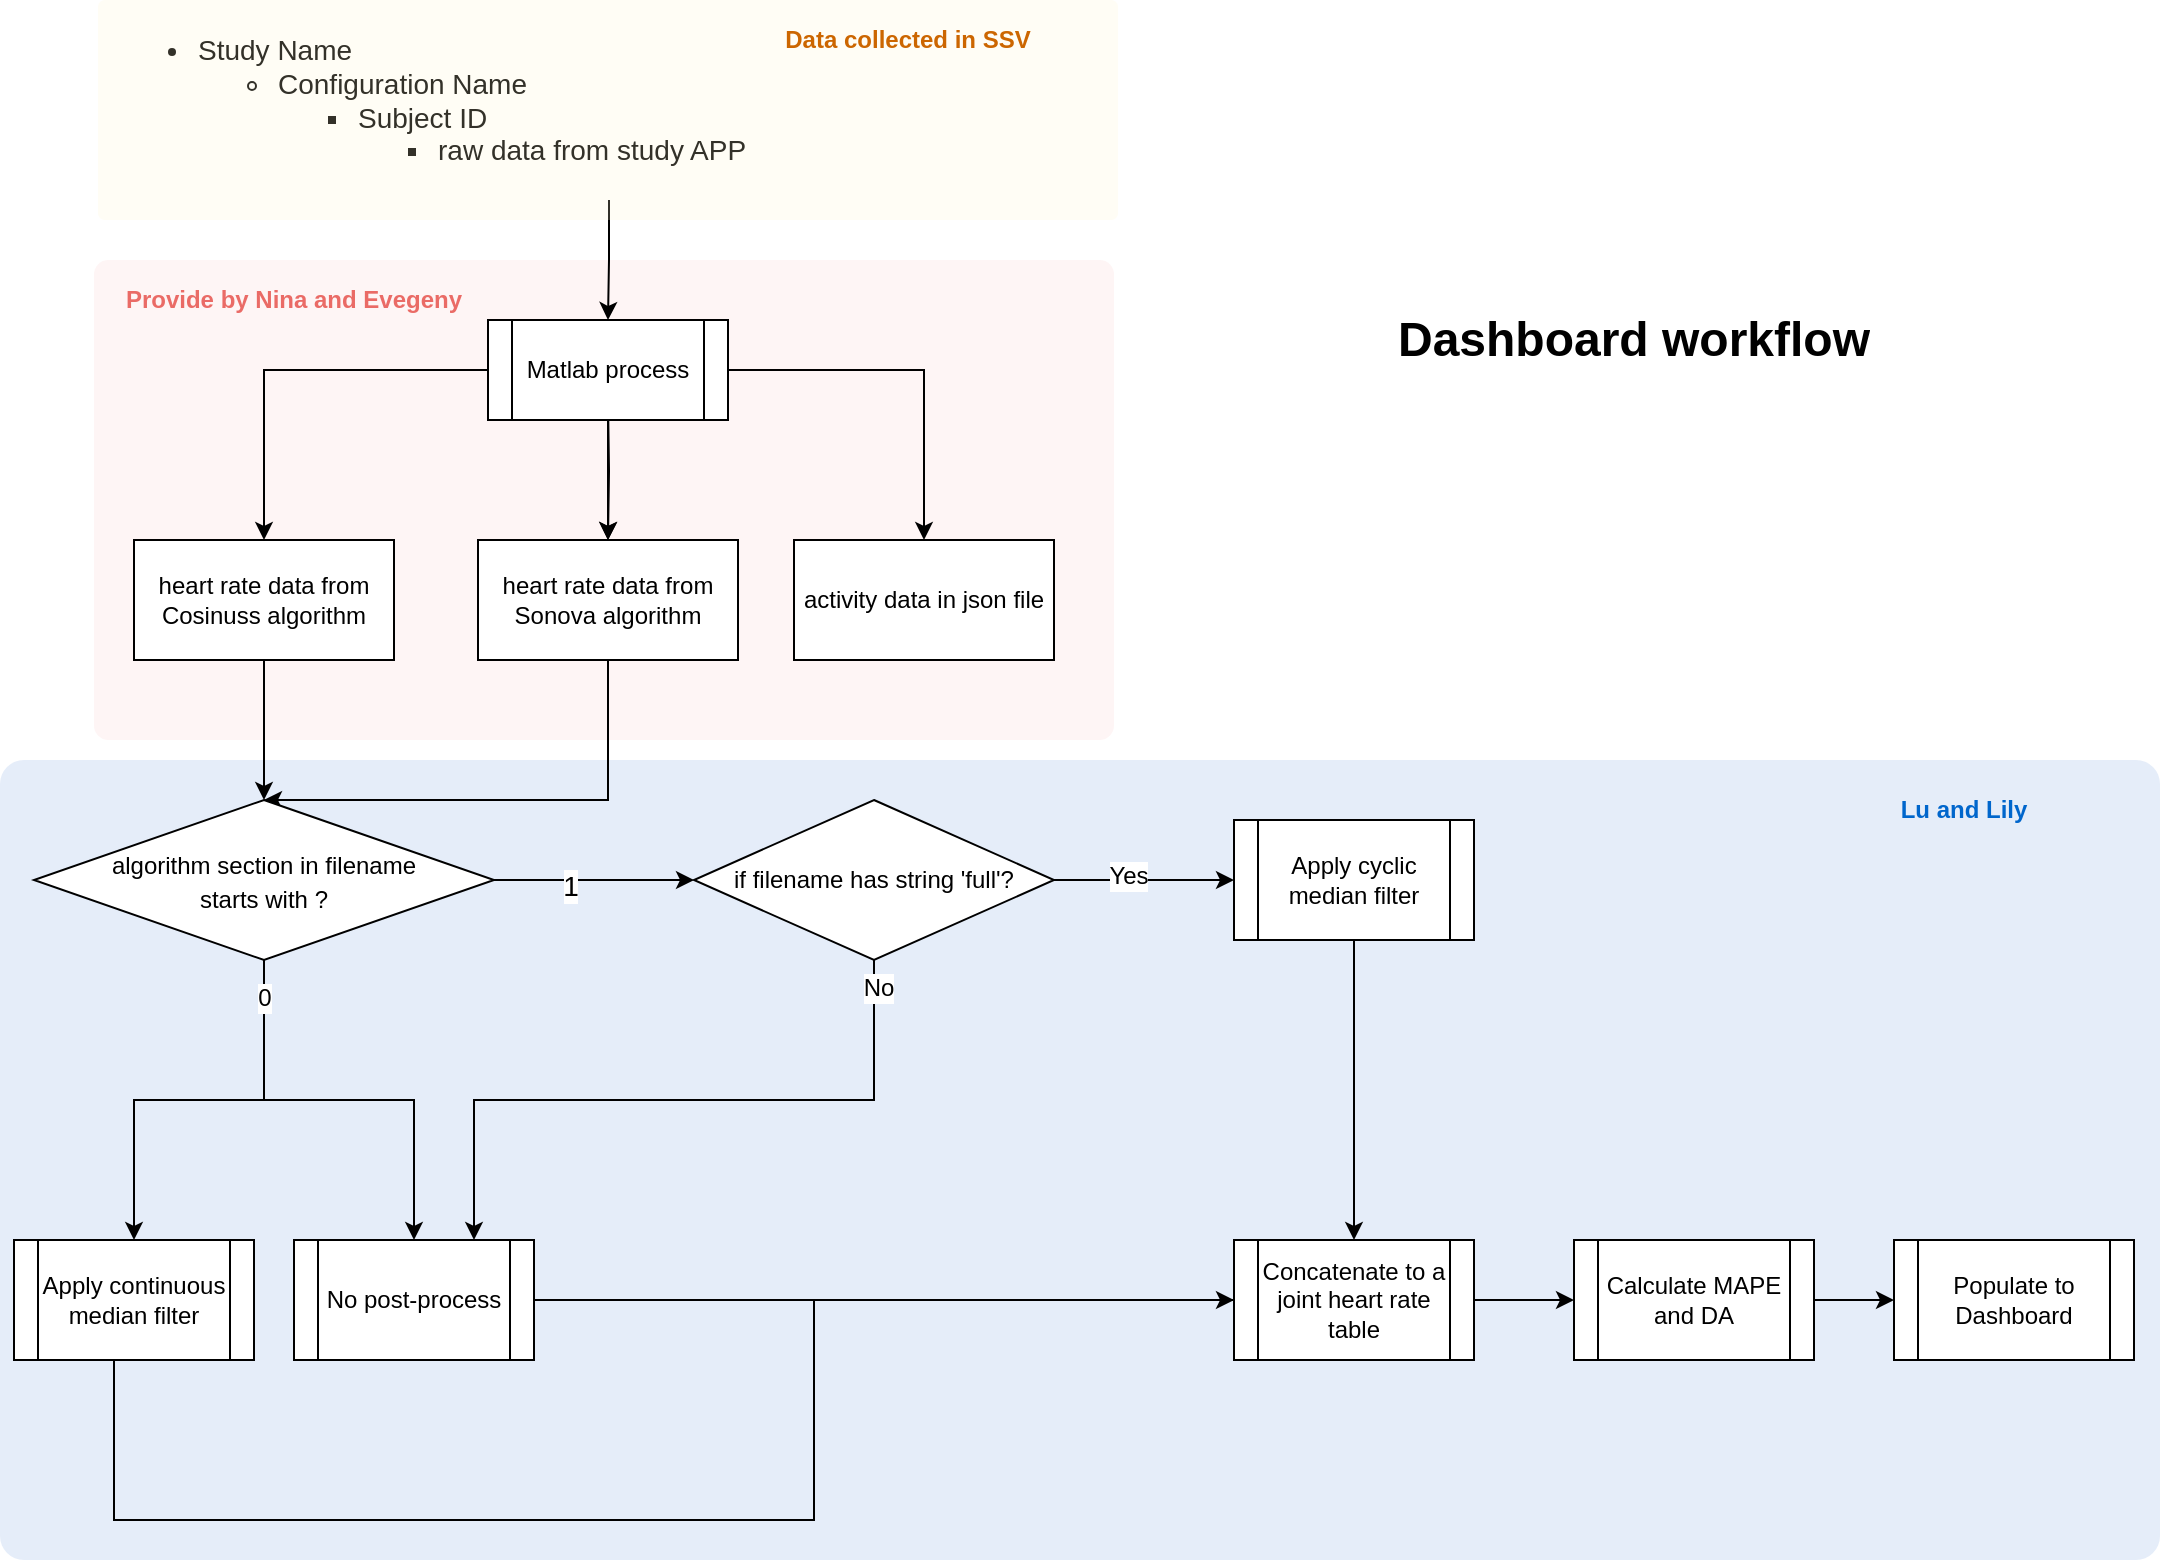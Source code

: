 <mxfile version="14.6.13" type="github">
  <diagram id="KIOIq3B1tjwC8RdAzctb" name="Page-1">
    <mxGraphModel dx="1422" dy="762" grid="1" gridSize="10" guides="1" tooltips="1" connect="1" arrows="1" fold="1" page="1" pageScale="1" pageWidth="1100" pageHeight="850" math="0" shadow="0">
      <root>
        <mxCell id="0" />
        <mxCell id="1" parent="0" />
        <mxCell id="7mfvnDVQpdmoXQ0QLcxs-109" value="" style="rounded=1;whiteSpace=wrap;html=1;fontSize=12;align=left;fillColor=#f8cecc;fillOpacity=20;labelPosition=left;verticalLabelPosition=top;verticalAlign=bottom;arcSize=3;strokeColor=none;" vertex="1" parent="1">
          <mxGeometry x="50" y="160" width="510" height="240" as="geometry" />
        </mxCell>
        <mxCell id="7mfvnDVQpdmoXQ0QLcxs-114" value="" style="rounded=1;whiteSpace=wrap;html=1;fontSize=12;align=left;fillOpacity=20;labelPosition=left;verticalLabelPosition=top;verticalAlign=bottom;arcSize=3;fillColor=#7EA6E0;strokeColor=none;" vertex="1" parent="1">
          <mxGeometry x="3" y="410" width="1080" height="400" as="geometry" />
        </mxCell>
        <mxCell id="7mfvnDVQpdmoXQ0QLcxs-40" style="edgeStyle=orthogonalEdgeStyle;rounded=0;orthogonalLoop=1;jettySize=auto;html=1;exitX=0.75;exitY=1;exitDx=0;exitDy=0;fontSize=14;endArrow=classic;endFill=1;strokeColor=#000000;entryX=0.5;entryY=0;entryDx=0;entryDy=0;" edge="1" parent="1" source="7mfvnDVQpdmoXQ0QLcxs-21" target="7mfvnDVQpdmoXQ0QLcxs-62">
          <mxGeometry relative="1" as="geometry">
            <mxPoint x="307" y="190" as="targetPoint" />
          </mxGeometry>
        </mxCell>
        <mxCell id="7mfvnDVQpdmoXQ0QLcxs-21" value="&lt;ul style=&quot;font-size: 14px;&quot;&gt;&lt;li style=&quot;font-size: 14px;&quot;&gt;&lt;span style=&quot;font-size: 14px;&quot;&gt;Study Name&lt;/span&gt;&lt;/li&gt;&lt;ul style=&quot;font-size: 14px;&quot;&gt;&lt;li style=&quot;font-size: 14px;&quot;&gt;Configuration Name&lt;/li&gt;&lt;ul style=&quot;font-size: 14px;&quot;&gt;&lt;li style=&quot;font-size: 14px;&quot;&gt;Subject ID&lt;/li&gt;&lt;ul style=&quot;font-size: 14px;&quot;&gt;&lt;li style=&quot;font-size: 14px;&quot;&gt;raw data from study APP&lt;/li&gt;&lt;/ul&gt;&lt;/ul&gt;&lt;/ul&gt;&lt;/ul&gt;" style="text;html=1;strokeColor=none;fillColor=none;align=left;verticalAlign=middle;whiteSpace=wrap;rounded=0;fontSize=14;" vertex="1" parent="1">
          <mxGeometry x="60" y="30" width="330" height="100" as="geometry" />
        </mxCell>
        <mxCell id="7mfvnDVQpdmoXQ0QLcxs-50" value="" style="edgeStyle=orthogonalEdgeStyle;rounded=0;orthogonalLoop=1;jettySize=auto;html=1;fontSize=14;endArrow=classic;endFill=1;strokeColor=#000000;" edge="1" parent="1" source="7mfvnDVQpdmoXQ0QLcxs-29" target="7mfvnDVQpdmoXQ0QLcxs-49">
          <mxGeometry relative="1" as="geometry" />
        </mxCell>
        <mxCell id="7mfvnDVQpdmoXQ0QLcxs-29" value="&lt;font style=&quot;font-size: 12px;&quot;&gt;heart rate data from Cosinuss algorithm&lt;/font&gt;" style="rounded=0;whiteSpace=wrap;html=1;fontSize=12;align=center;" vertex="1" parent="1">
          <mxGeometry x="70" y="300" width="130" height="60" as="geometry" />
        </mxCell>
        <mxCell id="7mfvnDVQpdmoXQ0QLcxs-41" style="edgeStyle=orthogonalEdgeStyle;rounded=0;orthogonalLoop=1;jettySize=auto;html=1;entryX=0.5;entryY=0;entryDx=0;entryDy=0;fontSize=14;endArrow=classic;endFill=1;strokeColor=#000000;" edge="1" parent="1" source="7mfvnDVQpdmoXQ0QLcxs-62" target="7mfvnDVQpdmoXQ0QLcxs-29">
          <mxGeometry relative="1" as="geometry">
            <mxPoint x="247" y="210" as="sourcePoint" />
          </mxGeometry>
        </mxCell>
        <mxCell id="7mfvnDVQpdmoXQ0QLcxs-44" style="edgeStyle=orthogonalEdgeStyle;rounded=0;orthogonalLoop=1;jettySize=auto;html=1;fontSize=14;endArrow=classic;endFill=1;strokeColor=#000000;" edge="1" parent="1" target="7mfvnDVQpdmoXQ0QLcxs-43">
          <mxGeometry relative="1" as="geometry">
            <mxPoint x="307" y="230" as="sourcePoint" />
          </mxGeometry>
        </mxCell>
        <mxCell id="7mfvnDVQpdmoXQ0QLcxs-46" style="edgeStyle=orthogonalEdgeStyle;rounded=0;orthogonalLoop=1;jettySize=auto;html=1;entryX=0.5;entryY=0;entryDx=0;entryDy=0;fontSize=14;endArrow=classic;endFill=1;strokeColor=#000000;" edge="1" parent="1" source="7mfvnDVQpdmoXQ0QLcxs-62" target="7mfvnDVQpdmoXQ0QLcxs-45">
          <mxGeometry relative="1" as="geometry">
            <mxPoint x="367" y="210" as="sourcePoint" />
          </mxGeometry>
        </mxCell>
        <mxCell id="7mfvnDVQpdmoXQ0QLcxs-57" value="" style="edgeStyle=orthogonalEdgeStyle;rounded=0;orthogonalLoop=1;jettySize=auto;html=1;fontSize=14;endArrow=classic;endFill=1;strokeColor=#000000;entryX=0.5;entryY=0;entryDx=0;entryDy=0;" edge="1" parent="1" source="7mfvnDVQpdmoXQ0QLcxs-43" target="7mfvnDVQpdmoXQ0QLcxs-49">
          <mxGeometry relative="1" as="geometry">
            <Array as="points">
              <mxPoint x="307" y="430" />
            </Array>
          </mxGeometry>
        </mxCell>
        <mxCell id="7mfvnDVQpdmoXQ0QLcxs-43" value="&lt;font style=&quot;font-size: 12px;&quot;&gt;heart rate data from Sonova algorithm&lt;br style=&quot;font-size: 12px;&quot;&gt;&lt;/font&gt;" style="rounded=0;whiteSpace=wrap;html=1;fontSize=12;align=center;" vertex="1" parent="1">
          <mxGeometry x="242" y="300" width="130" height="60" as="geometry" />
        </mxCell>
        <mxCell id="7mfvnDVQpdmoXQ0QLcxs-45" value="&lt;span style=&quot;font-size: 12px;&quot;&gt;activity data in json file&lt;/span&gt;" style="rounded=0;whiteSpace=wrap;html=1;fontSize=12;align=center;" vertex="1" parent="1">
          <mxGeometry x="400" y="300" width="130" height="60" as="geometry" />
        </mxCell>
        <mxCell id="7mfvnDVQpdmoXQ0QLcxs-55" value="" style="edgeStyle=orthogonalEdgeStyle;rounded=0;orthogonalLoop=1;jettySize=auto;html=1;fontSize=14;endArrow=classic;endFill=1;strokeColor=#000000;entryX=0;entryY=0.5;entryDx=0;entryDy=0;" edge="1" parent="1" source="7mfvnDVQpdmoXQ0QLcxs-49" target="7mfvnDVQpdmoXQ0QLcxs-91">
          <mxGeometry relative="1" as="geometry">
            <mxPoint x="345" y="470" as="targetPoint" />
          </mxGeometry>
        </mxCell>
        <mxCell id="7mfvnDVQpdmoXQ0QLcxs-56" value="1" style="edgeLabel;html=1;align=center;verticalAlign=middle;resizable=0;points=[];fontSize=14;" vertex="1" connectable="0" parent="7mfvnDVQpdmoXQ0QLcxs-55">
          <mxGeometry x="-0.252" y="-3" relative="1" as="geometry">
            <mxPoint as="offset" />
          </mxGeometry>
        </mxCell>
        <mxCell id="7mfvnDVQpdmoXQ0QLcxs-88" style="edgeStyle=orthogonalEdgeStyle;rounded=0;orthogonalLoop=1;jettySize=auto;html=1;exitX=0.5;exitY=1;exitDx=0;exitDy=0;fontSize=12;endArrow=classic;endFill=1;strokeColor=#000000;" edge="1" parent="1" source="7mfvnDVQpdmoXQ0QLcxs-49" target="7mfvnDVQpdmoXQ0QLcxs-61">
          <mxGeometry relative="1" as="geometry" />
        </mxCell>
        <mxCell id="7mfvnDVQpdmoXQ0QLcxs-89" style="edgeStyle=orthogonalEdgeStyle;rounded=0;orthogonalLoop=1;jettySize=auto;html=1;exitX=0.5;exitY=1;exitDx=0;exitDy=0;entryX=0.5;entryY=0;entryDx=0;entryDy=0;fontSize=12;endArrow=classic;endFill=1;strokeColor=#000000;" edge="1" parent="1" source="7mfvnDVQpdmoXQ0QLcxs-49" target="7mfvnDVQpdmoXQ0QLcxs-72">
          <mxGeometry relative="1" as="geometry" />
        </mxCell>
        <mxCell id="7mfvnDVQpdmoXQ0QLcxs-90" value="0" style="edgeLabel;html=1;align=center;verticalAlign=middle;resizable=0;points=[];fontSize=12;" vertex="1" connectable="0" parent="7mfvnDVQpdmoXQ0QLcxs-89">
          <mxGeometry x="-0.823" y="1" relative="1" as="geometry">
            <mxPoint x="-1" as="offset" />
          </mxGeometry>
        </mxCell>
        <mxCell id="7mfvnDVQpdmoXQ0QLcxs-49" value="&lt;font style=&quot;font-size: 12px&quot;&gt;algorithm section in filename &lt;br&gt;starts with ?&lt;br&gt;&lt;/font&gt;" style="rhombus;whiteSpace=wrap;html=1;rounded=0;fontSize=14;" vertex="1" parent="1">
          <mxGeometry x="20" y="430" width="230" height="80" as="geometry" />
        </mxCell>
        <mxCell id="7mfvnDVQpdmoXQ0QLcxs-61" value="Apply continuous median filter" style="shape=process;whiteSpace=wrap;html=1;backgroundOutline=1;fontSize=12;align=center;" vertex="1" parent="1">
          <mxGeometry x="10" y="650" width="120" height="60" as="geometry" />
        </mxCell>
        <mxCell id="7mfvnDVQpdmoXQ0QLcxs-65" value="" style="edgeStyle=orthogonalEdgeStyle;rounded=0;orthogonalLoop=1;jettySize=auto;html=1;fontSize=14;endArrow=classic;endFill=1;strokeColor=#000000;" edge="1" parent="1" source="7mfvnDVQpdmoXQ0QLcxs-62" target="7mfvnDVQpdmoXQ0QLcxs-43">
          <mxGeometry relative="1" as="geometry" />
        </mxCell>
        <mxCell id="7mfvnDVQpdmoXQ0QLcxs-62" value="Matlab process" style="shape=process;whiteSpace=wrap;html=1;backgroundOutline=1;fontSize=12;align=center;" vertex="1" parent="1">
          <mxGeometry x="247" y="190" width="120" height="50" as="geometry" />
        </mxCell>
        <mxCell id="7mfvnDVQpdmoXQ0QLcxs-100" style="edgeStyle=orthogonalEdgeStyle;rounded=0;orthogonalLoop=1;jettySize=auto;html=1;fontSize=12;endArrow=classic;endFill=1;strokeColor=#000000;" edge="1" parent="1" source="7mfvnDVQpdmoXQ0QLcxs-72">
          <mxGeometry relative="1" as="geometry">
            <mxPoint x="680" y="680" as="targetPoint" />
          </mxGeometry>
        </mxCell>
        <mxCell id="7mfvnDVQpdmoXQ0QLcxs-72" value="No post-process" style="shape=process;whiteSpace=wrap;html=1;backgroundOutline=1;fontSize=12;align=center;" vertex="1" parent="1">
          <mxGeometry x="150" y="650" width="120" height="60" as="geometry" />
        </mxCell>
        <mxCell id="7mfvnDVQpdmoXQ0QLcxs-92" style="edgeStyle=orthogonalEdgeStyle;rounded=0;orthogonalLoop=1;jettySize=auto;html=1;entryX=0.75;entryY=0;entryDx=0;entryDy=0;fontSize=12;endArrow=classic;endFill=1;strokeColor=#000000;" edge="1" parent="1" source="7mfvnDVQpdmoXQ0QLcxs-91" target="7mfvnDVQpdmoXQ0QLcxs-72">
          <mxGeometry relative="1" as="geometry">
            <Array as="points">
              <mxPoint x="440" y="580" />
              <mxPoint x="240" y="580" />
            </Array>
          </mxGeometry>
        </mxCell>
        <mxCell id="7mfvnDVQpdmoXQ0QLcxs-93" value="No" style="edgeLabel;html=1;align=center;verticalAlign=middle;resizable=0;points=[];fontSize=12;" vertex="1" connectable="0" parent="7mfvnDVQpdmoXQ0QLcxs-92">
          <mxGeometry x="-0.918" y="2" relative="1" as="geometry">
            <mxPoint as="offset" />
          </mxGeometry>
        </mxCell>
        <mxCell id="7mfvnDVQpdmoXQ0QLcxs-95" style="edgeStyle=orthogonalEdgeStyle;rounded=0;orthogonalLoop=1;jettySize=auto;html=1;entryX=0;entryY=0.5;entryDx=0;entryDy=0;fontSize=12;endArrow=classic;endFill=1;strokeColor=#000000;" edge="1" parent="1" source="7mfvnDVQpdmoXQ0QLcxs-91" target="7mfvnDVQpdmoXQ0QLcxs-94">
          <mxGeometry relative="1" as="geometry" />
        </mxCell>
        <mxCell id="7mfvnDVQpdmoXQ0QLcxs-96" value="Yes" style="edgeLabel;html=1;align=center;verticalAlign=middle;resizable=0;points=[];fontSize=12;" vertex="1" connectable="0" parent="7mfvnDVQpdmoXQ0QLcxs-95">
          <mxGeometry x="-0.185" y="2" relative="1" as="geometry">
            <mxPoint as="offset" />
          </mxGeometry>
        </mxCell>
        <mxCell id="7mfvnDVQpdmoXQ0QLcxs-91" value="if filename has string &#39;full&#39;?" style="rhombus;whiteSpace=wrap;html=1;rounded=0;fontSize=12;" vertex="1" parent="1">
          <mxGeometry x="350" y="430" width="180" height="80" as="geometry" />
        </mxCell>
        <mxCell id="7mfvnDVQpdmoXQ0QLcxs-98" style="edgeStyle=orthogonalEdgeStyle;rounded=0;orthogonalLoop=1;jettySize=auto;html=1;fontSize=12;endArrow=classic;endFill=1;strokeColor=#000000;entryX=0.5;entryY=0;entryDx=0;entryDy=0;" edge="1" parent="1" source="7mfvnDVQpdmoXQ0QLcxs-94" target="7mfvnDVQpdmoXQ0QLcxs-103">
          <mxGeometry relative="1" as="geometry">
            <mxPoint x="730" y="660" as="targetPoint" />
          </mxGeometry>
        </mxCell>
        <mxCell id="7mfvnDVQpdmoXQ0QLcxs-94" value="Apply cyclic median filter" style="shape=process;whiteSpace=wrap;html=1;backgroundOutline=1;fontSize=12;align=center;" vertex="1" parent="1">
          <mxGeometry x="620" y="440" width="120" height="60" as="geometry" />
        </mxCell>
        <mxCell id="7mfvnDVQpdmoXQ0QLcxs-105" value="" style="edgeStyle=orthogonalEdgeStyle;rounded=0;orthogonalLoop=1;jettySize=auto;html=1;fontSize=12;endArrow=classic;endFill=1;strokeColor=#000000;" edge="1" parent="1" source="7mfvnDVQpdmoXQ0QLcxs-103" target="7mfvnDVQpdmoXQ0QLcxs-104">
          <mxGeometry relative="1" as="geometry" />
        </mxCell>
        <mxCell id="7mfvnDVQpdmoXQ0QLcxs-103" value="Concatenate to a joint heart rate table" style="shape=process;whiteSpace=wrap;html=1;backgroundOutline=1;fontSize=12;align=center;" vertex="1" parent="1">
          <mxGeometry x="620" y="650" width="120" height="60" as="geometry" />
        </mxCell>
        <mxCell id="7mfvnDVQpdmoXQ0QLcxs-108" style="edgeStyle=orthogonalEdgeStyle;rounded=0;orthogonalLoop=1;jettySize=auto;html=1;entryX=0;entryY=0.5;entryDx=0;entryDy=0;fontSize=12;endArrow=classic;endFill=1;strokeColor=#000000;" edge="1" parent="1" source="7mfvnDVQpdmoXQ0QLcxs-104" target="7mfvnDVQpdmoXQ0QLcxs-106">
          <mxGeometry relative="1" as="geometry" />
        </mxCell>
        <mxCell id="7mfvnDVQpdmoXQ0QLcxs-104" value="Calculate MAPE and DA" style="shape=process;whiteSpace=wrap;html=1;backgroundOutline=1;" vertex="1" parent="1">
          <mxGeometry x="790" y="650" width="120" height="60" as="geometry" />
        </mxCell>
        <mxCell id="7mfvnDVQpdmoXQ0QLcxs-106" value="Populate to Dashboard" style="shape=process;whiteSpace=wrap;html=1;backgroundOutline=1;fontSize=12;align=center;" vertex="1" parent="1">
          <mxGeometry x="950" y="650" width="120" height="60" as="geometry" />
        </mxCell>
        <mxCell id="7mfvnDVQpdmoXQ0QLcxs-99" style="edgeStyle=orthogonalEdgeStyle;rounded=0;orthogonalLoop=1;jettySize=auto;html=1;entryX=0;entryY=0.5;entryDx=0;entryDy=0;fontSize=12;endArrow=classic;endFill=1;strokeColor=#000000;" edge="1" parent="1" source="7mfvnDVQpdmoXQ0QLcxs-61" target="7mfvnDVQpdmoXQ0QLcxs-103">
          <mxGeometry relative="1" as="geometry">
            <mxPoint x="655" y="680" as="targetPoint" />
            <Array as="points">
              <mxPoint x="60" y="790" />
              <mxPoint x="410" y="790" />
              <mxPoint x="410" y="680" />
            </Array>
          </mxGeometry>
        </mxCell>
        <mxCell id="7mfvnDVQpdmoXQ0QLcxs-113" value="Provide by Nina and Evegeny" style="text;html=1;strokeColor=none;fillColor=none;align=center;verticalAlign=middle;whiteSpace=wrap;rounded=0;fontSize=12;fontStyle=1;fontColor=#EA6B66;" vertex="1" parent="1">
          <mxGeometry x="60" y="170" width="180" height="20" as="geometry" />
        </mxCell>
        <mxCell id="7mfvnDVQpdmoXQ0QLcxs-116" value="&lt;font color=&quot;#0066cc&quot;&gt;Lu and Lily&lt;/font&gt;" style="text;html=1;strokeColor=none;fillColor=none;align=center;verticalAlign=middle;whiteSpace=wrap;rounded=0;fontSize=12;fontStyle=1;fontColor=#EA6B66;" vertex="1" parent="1">
          <mxGeometry x="930" y="425" width="110" height="20" as="geometry" />
        </mxCell>
        <mxCell id="7mfvnDVQpdmoXQ0QLcxs-117" value="" style="rounded=1;whiteSpace=wrap;html=1;fontSize=12;align=left;fillColor=#fff2cc;fillOpacity=20;labelPosition=left;verticalLabelPosition=top;verticalAlign=bottom;arcSize=3;strokeColor=none;" vertex="1" parent="1">
          <mxGeometry x="52" y="30" width="510" height="110" as="geometry" />
        </mxCell>
        <mxCell id="7mfvnDVQpdmoXQ0QLcxs-118" value="&lt;font color=&quot;#cc6600&quot;&gt;Data collected in SSV&lt;/font&gt;" style="text;html=1;strokeColor=none;fillColor=none;align=center;verticalAlign=middle;whiteSpace=wrap;rounded=0;fontSize=12;fontStyle=1;fontColor=#EA6B66;" vertex="1" parent="1">
          <mxGeometry x="367" y="40" width="180" height="20" as="geometry" />
        </mxCell>
        <mxCell id="7mfvnDVQpdmoXQ0QLcxs-119" value="&lt;h1&gt;Dashboard workflow&lt;/h1&gt;&lt;p&gt;&lt;br&gt;&lt;/p&gt;" style="text;html=1;strokeColor=none;fillColor=none;spacing=5;spacingTop=-20;whiteSpace=wrap;overflow=hidden;rounded=0;fontSize=12;align=center;" vertex="1" parent="1">
          <mxGeometry x="640" y="180" width="360" height="50" as="geometry" />
        </mxCell>
      </root>
    </mxGraphModel>
  </diagram>
</mxfile>
